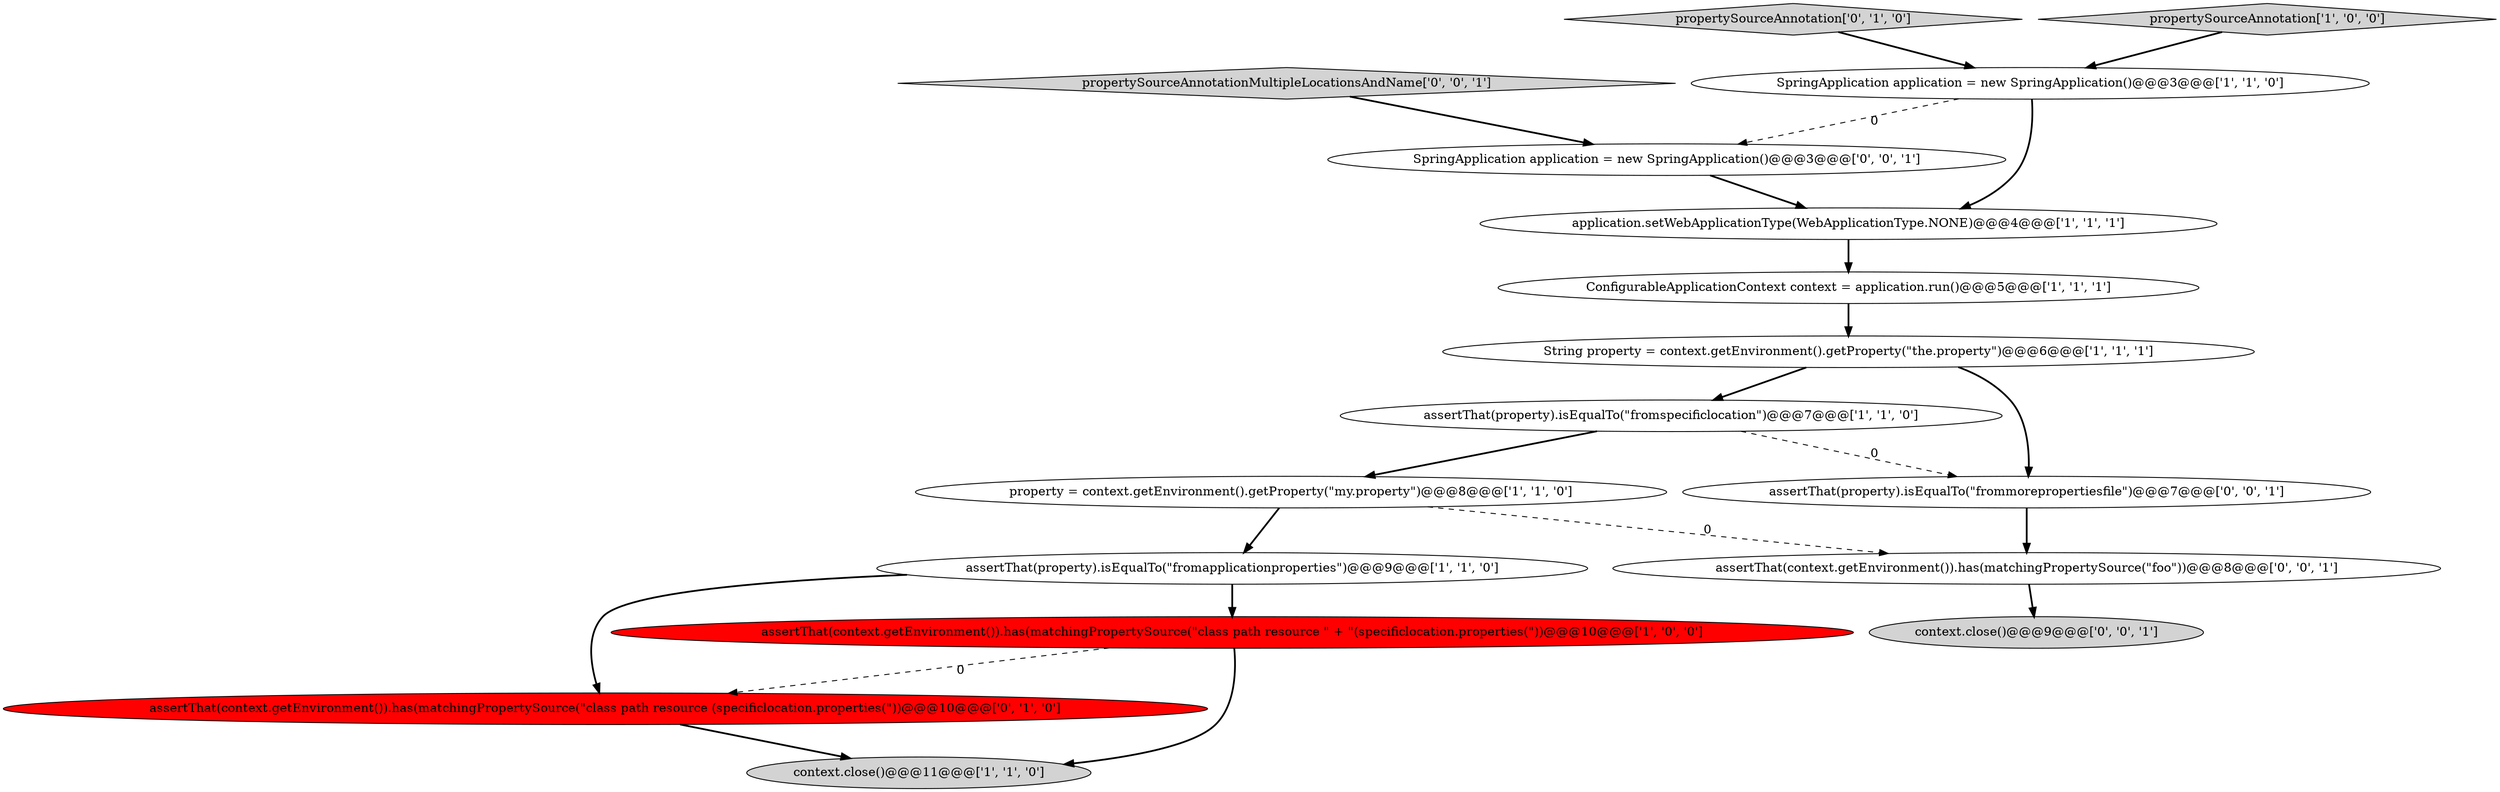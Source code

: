 digraph {
10 [style = filled, label = "assertThat(context.getEnvironment()).has(matchingPropertySource(\"class path resource (specificlocation.properties(\"))@@@10@@@['0', '1', '0']", fillcolor = red, shape = ellipse image = "AAA1AAABBB2BBB"];
16 [style = filled, label = "assertThat(context.getEnvironment()).has(matchingPropertySource(\"foo\"))@@@8@@@['0', '0', '1']", fillcolor = white, shape = ellipse image = "AAA0AAABBB3BBB"];
6 [style = filled, label = "ConfigurableApplicationContext context = application.run()@@@5@@@['1', '1', '1']", fillcolor = white, shape = ellipse image = "AAA0AAABBB1BBB"];
1 [style = filled, label = "assertThat(context.getEnvironment()).has(matchingPropertySource(\"class path resource \" + \"(specificlocation.properties(\"))@@@10@@@['1', '0', '0']", fillcolor = red, shape = ellipse image = "AAA1AAABBB1BBB"];
8 [style = filled, label = "assertThat(property).isEqualTo(\"fromspecificlocation\")@@@7@@@['1', '1', '0']", fillcolor = white, shape = ellipse image = "AAA0AAABBB1BBB"];
9 [style = filled, label = "property = context.getEnvironment().getProperty(\"my.property\")@@@8@@@['1', '1', '0']", fillcolor = white, shape = ellipse image = "AAA0AAABBB1BBB"];
12 [style = filled, label = "context.close()@@@9@@@['0', '0', '1']", fillcolor = lightgray, shape = ellipse image = "AAA0AAABBB3BBB"];
13 [style = filled, label = "assertThat(property).isEqualTo(\"frommorepropertiesfile\")@@@7@@@['0', '0', '1']", fillcolor = white, shape = ellipse image = "AAA0AAABBB3BBB"];
11 [style = filled, label = "propertySourceAnnotation['0', '1', '0']", fillcolor = lightgray, shape = diamond image = "AAA0AAABBB2BBB"];
5 [style = filled, label = "assertThat(property).isEqualTo(\"fromapplicationproperties\")@@@9@@@['1', '1', '0']", fillcolor = white, shape = ellipse image = "AAA0AAABBB1BBB"];
3 [style = filled, label = "context.close()@@@11@@@['1', '1', '0']", fillcolor = lightgray, shape = ellipse image = "AAA0AAABBB1BBB"];
15 [style = filled, label = "SpringApplication application = new SpringApplication()@@@3@@@['0', '0', '1']", fillcolor = white, shape = ellipse image = "AAA0AAABBB3BBB"];
2 [style = filled, label = "application.setWebApplicationType(WebApplicationType.NONE)@@@4@@@['1', '1', '1']", fillcolor = white, shape = ellipse image = "AAA0AAABBB1BBB"];
0 [style = filled, label = "propertySourceAnnotation['1', '0', '0']", fillcolor = lightgray, shape = diamond image = "AAA0AAABBB1BBB"];
7 [style = filled, label = "String property = context.getEnvironment().getProperty(\"the.property\")@@@6@@@['1', '1', '1']", fillcolor = white, shape = ellipse image = "AAA0AAABBB1BBB"];
14 [style = filled, label = "propertySourceAnnotationMultipleLocationsAndName['0', '0', '1']", fillcolor = lightgray, shape = diamond image = "AAA0AAABBB3BBB"];
4 [style = filled, label = "SpringApplication application = new SpringApplication()@@@3@@@['1', '1', '0']", fillcolor = white, shape = ellipse image = "AAA0AAABBB1BBB"];
7->13 [style = bold, label=""];
5->10 [style = bold, label=""];
15->2 [style = bold, label=""];
9->16 [style = dashed, label="0"];
2->6 [style = bold, label=""];
11->4 [style = bold, label=""];
1->3 [style = bold, label=""];
10->3 [style = bold, label=""];
4->2 [style = bold, label=""];
1->10 [style = dashed, label="0"];
7->8 [style = bold, label=""];
13->16 [style = bold, label=""];
8->13 [style = dashed, label="0"];
5->1 [style = bold, label=""];
0->4 [style = bold, label=""];
4->15 [style = dashed, label="0"];
8->9 [style = bold, label=""];
9->5 [style = bold, label=""];
14->15 [style = bold, label=""];
6->7 [style = bold, label=""];
16->12 [style = bold, label=""];
}
